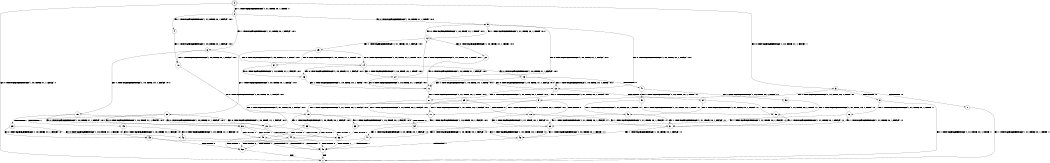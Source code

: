 digraph BCG {
size = "7, 10.5";
center = TRUE;
node [shape = circle];
0 [peripheries = 2];
0 -> 1 [label = "EX !0 !ATOMIC_EXCH_BRANCH (1, +0, TRUE, +1, 1, FALSE) !::"];
0 -> 2 [label = "EX !1 !ATOMIC_EXCH_BRANCH (1, +1, TRUE, +0, 1, TRUE) !::"];
0 -> 3 [label = "EX !0 !ATOMIC_EXCH_BRANCH (1, +0, TRUE, +1, 1, FALSE) !::"];
2 -> 4 [label = "EX !1 !ATOMIC_EXCH_BRANCH (1, +1, TRUE, +0, 1, FALSE) !:0:1:"];
2 -> 5 [label = "EX !0 !ATOMIC_EXCH_BRANCH (1, +0, TRUE, +1, 1, TRUE) !:0:1:"];
2 -> 6 [label = "EX !1 !ATOMIC_EXCH_BRANCH (1, +1, TRUE, +0, 1, FALSE) !:0:1:"];
3 -> 7 [label = "TERMINATE !0"];
3 -> 8 [label = "TERMINATE !0"];
3 -> 9 [label = "EX !1 !ATOMIC_EXCH_BRANCH (1, +1, TRUE, +0, 1, TRUE) !:0:"];
4 -> 10 [label = "EX !1 !ATOMIC_EXCH_BRANCH (1, +0, TRUE, +0, 1, FALSE) !:0:1:"];
5 -> 11 [label = "EX !0 !ATOMIC_EXCH_BRANCH (1, +0, TRUE, +1, 1, FALSE) !:0:1:"];
5 -> 12 [label = "EX !1 !ATOMIC_EXCH_BRANCH (1, +1, TRUE, +0, 1, TRUE) !:0:1:"];
5 -> 13 [label = "EX !0 !ATOMIC_EXCH_BRANCH (1, +0, TRUE, +1, 1, FALSE) !:0:1:"];
6 -> 10 [label = "EX !1 !ATOMIC_EXCH_BRANCH (1, +0, TRUE, +0, 1, FALSE) !:0:1:"];
6 -> 14 [label = "EX !0 !ATOMIC_EXCH_BRANCH (1, +0, TRUE, +1, 1, TRUE) !:0:1:"];
6 -> 15 [label = "EX !1 !ATOMIC_EXCH_BRANCH (1, +0, TRUE, +0, 1, FALSE) !:0:1:"];
7 -> 1 [label = "EX !1 !ATOMIC_EXCH_BRANCH (1, +1, TRUE, +0, 1, TRUE) !::"];
8 -> 1 [label = "EX !1 !ATOMIC_EXCH_BRANCH (1, +1, TRUE, +0, 1, TRUE) !::"];
8 -> 16 [label = "EX !1 !ATOMIC_EXCH_BRANCH (1, +1, TRUE, +0, 1, TRUE) !::"];
9 -> 17 [label = "EX !1 !ATOMIC_EXCH_BRANCH (1, +1, TRUE, +0, 1, FALSE) !:0:1:"];
9 -> 18 [label = "TERMINATE !0"];
9 -> 19 [label = "EX !1 !ATOMIC_EXCH_BRANCH (1, +1, TRUE, +0, 1, FALSE) !:0:1:"];
10 -> 20 [label = "EX !0 !ATOMIC_EXCH_BRANCH (1, +0, TRUE, +1, 1, FALSE) !:0:1:"];
11 -> 21 [label = "EX !1 !ATOMIC_EXCH_BRANCH (1, +1, TRUE, +0, 1, TRUE) !:0:1:"];
12 -> 22 [label = "EX !0 !ATOMIC_EXCH_BRANCH (1, +0, TRUE, +1, 1, TRUE) !:0:1:"];
12 -> 23 [label = "EX !1 !ATOMIC_EXCH_BRANCH (1, +1, TRUE, +0, 1, FALSE) !:0:1:"];
12 -> 5 [label = "EX !0 !ATOMIC_EXCH_BRANCH (1, +0, TRUE, +1, 1, TRUE) !:0:1:"];
13 -> 21 [label = "EX !1 !ATOMIC_EXCH_BRANCH (1, +1, TRUE, +0, 1, TRUE) !:0:1:"];
13 -> 24 [label = "TERMINATE !0"];
13 -> 25 [label = "EX !1 !ATOMIC_EXCH_BRANCH (1, +1, TRUE, +0, 1, TRUE) !:0:1:"];
14 -> 26 [label = "EX !0 !ATOMIC_EXCH_BRANCH (1, +0, TRUE, +1, 1, FALSE) !:0:1:"];
14 -> 27 [label = "EX !1 !ATOMIC_EXCH_BRANCH (1, +0, TRUE, +0, 1, TRUE) !:0:1:"];
14 -> 28 [label = "EX !0 !ATOMIC_EXCH_BRANCH (1, +0, TRUE, +1, 1, FALSE) !:0:1:"];
15 -> 20 [label = "EX !0 !ATOMIC_EXCH_BRANCH (1, +0, TRUE, +1, 1, FALSE) !:0:1:"];
15 -> 29 [label = "TERMINATE !1"];
15 -> 30 [label = "EX !0 !ATOMIC_EXCH_BRANCH (1, +0, TRUE, +1, 1, FALSE) !:0:1:"];
16 -> 31 [label = "EX !1 !ATOMIC_EXCH_BRANCH (1, +1, TRUE, +0, 1, FALSE) !:1:"];
16 -> 32 [label = "EX !1 !ATOMIC_EXCH_BRANCH (1, +1, TRUE, +0, 1, FALSE) !:1:"];
17 -> 33 [label = "EX !1 !ATOMIC_EXCH_BRANCH (1, +0, TRUE, +0, 1, FALSE) !:0:1:"];
18 -> 31 [label = "EX !1 !ATOMIC_EXCH_BRANCH (1, +1, TRUE, +0, 1, FALSE) !:1:"];
18 -> 32 [label = "EX !1 !ATOMIC_EXCH_BRANCH (1, +1, TRUE, +0, 1, FALSE) !:1:"];
19 -> 33 [label = "EX !1 !ATOMIC_EXCH_BRANCH (1, +0, TRUE, +0, 1, FALSE) !:0:1:"];
19 -> 34 [label = "TERMINATE !0"];
19 -> 35 [label = "EX !1 !ATOMIC_EXCH_BRANCH (1, +0, TRUE, +0, 1, FALSE) !:0:1:"];
20 -> 36 [label = "TERMINATE !0"];
21 -> 17 [label = "EX !1 !ATOMIC_EXCH_BRANCH (1, +1, TRUE, +0, 1, FALSE) !:0:1:"];
22 -> 11 [label = "EX !0 !ATOMIC_EXCH_BRANCH (1, +0, TRUE, +1, 1, FALSE) !:0:1:"];
23 -> 37 [label = "EX !0 !ATOMIC_EXCH_BRANCH (1, +0, TRUE, +1, 1, TRUE) !:0:1:"];
23 -> 38 [label = "EX !1 !ATOMIC_EXCH_BRANCH (1, +0, TRUE, +0, 1, FALSE) !:0:1:"];
23 -> 14 [label = "EX !0 !ATOMIC_EXCH_BRANCH (1, +0, TRUE, +1, 1, TRUE) !:0:1:"];
24 -> 39 [label = "EX !1 !ATOMIC_EXCH_BRANCH (1, +1, TRUE, +0, 1, TRUE) !:1:"];
24 -> 40 [label = "EX !1 !ATOMIC_EXCH_BRANCH (1, +1, TRUE, +0, 1, TRUE) !:1:"];
25 -> 17 [label = "EX !1 !ATOMIC_EXCH_BRANCH (1, +1, TRUE, +0, 1, FALSE) !:0:1:"];
25 -> 18 [label = "TERMINATE !0"];
25 -> 19 [label = "EX !1 !ATOMIC_EXCH_BRANCH (1, +1, TRUE, +0, 1, FALSE) !:0:1:"];
26 -> 11 [label = "EX !1 !ATOMIC_EXCH_BRANCH (1, +0, TRUE, +0, 1, TRUE) !:0:1:"];
27 -> 11 [label = "EX !0 !ATOMIC_EXCH_BRANCH (1, +0, TRUE, +1, 1, FALSE) !:0:1:"];
27 -> 12 [label = "EX !1 !ATOMIC_EXCH_BRANCH (1, +1, TRUE, +0, 1, TRUE) !:0:1:"];
27 -> 13 [label = "EX !0 !ATOMIC_EXCH_BRANCH (1, +0, TRUE, +1, 1, FALSE) !:0:1:"];
28 -> 11 [label = "EX !1 !ATOMIC_EXCH_BRANCH (1, +0, TRUE, +0, 1, TRUE) !:0:1:"];
28 -> 41 [label = "TERMINATE !0"];
28 -> 13 [label = "EX !1 !ATOMIC_EXCH_BRANCH (1, +0, TRUE, +0, 1, TRUE) !:0:1:"];
29 -> 42 [label = "EX !0 !ATOMIC_EXCH_BRANCH (1, +0, TRUE, +1, 1, FALSE) !:0:"];
29 -> 43 [label = "EX !0 !ATOMIC_EXCH_BRANCH (1, +0, TRUE, +1, 1, FALSE) !:0:"];
30 -> 36 [label = "TERMINATE !0"];
30 -> 44 [label = "TERMINATE !1"];
30 -> 45 [label = "TERMINATE !0"];
31 -> 46 [label = "EX !1 !ATOMIC_EXCH_BRANCH (1, +0, TRUE, +0, 1, FALSE) !:1:"];
32 -> 46 [label = "EX !1 !ATOMIC_EXCH_BRANCH (1, +0, TRUE, +0, 1, FALSE) !:1:"];
32 -> 47 [label = "EX !1 !ATOMIC_EXCH_BRANCH (1, +0, TRUE, +0, 1, FALSE) !:1:"];
33 -> 36 [label = "TERMINATE !0"];
34 -> 46 [label = "EX !1 !ATOMIC_EXCH_BRANCH (1, +0, TRUE, +0, 1, FALSE) !:1:"];
34 -> 47 [label = "EX !1 !ATOMIC_EXCH_BRANCH (1, +0, TRUE, +0, 1, FALSE) !:1:"];
35 -> 36 [label = "TERMINATE !0"];
35 -> 44 [label = "TERMINATE !1"];
35 -> 45 [label = "TERMINATE !0"];
36 -> 48 [label = "TERMINATE !1"];
37 -> 26 [label = "EX !0 !ATOMIC_EXCH_BRANCH (1, +0, TRUE, +1, 1, FALSE) !:0:1:"];
38 -> 20 [label = "EX !0 !ATOMIC_EXCH_BRANCH (1, +0, TRUE, +1, 1, FALSE) !:0:1:"];
38 -> 49 [label = "TERMINATE !1"];
38 -> 30 [label = "EX !0 !ATOMIC_EXCH_BRANCH (1, +0, TRUE, +1, 1, FALSE) !:0:1:"];
39 -> 31 [label = "EX !1 !ATOMIC_EXCH_BRANCH (1, +1, TRUE, +0, 1, FALSE) !:1:"];
40 -> 31 [label = "EX !1 !ATOMIC_EXCH_BRANCH (1, +1, TRUE, +0, 1, FALSE) !:1:"];
40 -> 32 [label = "EX !1 !ATOMIC_EXCH_BRANCH (1, +1, TRUE, +0, 1, FALSE) !:1:"];
41 -> 50 [label = "EX !1 !ATOMIC_EXCH_BRANCH (1, +0, TRUE, +0, 1, TRUE) !:1:"];
41 -> 51 [label = "EX !1 !ATOMIC_EXCH_BRANCH (1, +0, TRUE, +0, 1, TRUE) !:1:"];
42 -> 48 [label = "TERMINATE !0"];
43 -> 48 [label = "TERMINATE !0"];
43 -> 52 [label = "TERMINATE !0"];
44 -> 48 [label = "TERMINATE !0"];
44 -> 52 [label = "TERMINATE !0"];
45 -> 48 [label = "TERMINATE !1"];
45 -> 52 [label = "TERMINATE !1"];
46 -> 48 [label = "TERMINATE !1"];
47 -> 48 [label = "TERMINATE !1"];
47 -> 52 [label = "TERMINATE !1"];
48 -> 1 [label = "exit"];
49 -> 42 [label = "EX !0 !ATOMIC_EXCH_BRANCH (1, +0, TRUE, +1, 1, FALSE) !:0:"];
49 -> 43 [label = "EX !0 !ATOMIC_EXCH_BRANCH (1, +0, TRUE, +1, 1, FALSE) !:0:"];
50 -> 39 [label = "EX !1 !ATOMIC_EXCH_BRANCH (1, +1, TRUE, +0, 1, TRUE) !:1:"];
51 -> 39 [label = "EX !1 !ATOMIC_EXCH_BRANCH (1, +1, TRUE, +0, 1, TRUE) !:1:"];
51 -> 40 [label = "EX !1 !ATOMIC_EXCH_BRANCH (1, +1, TRUE, +0, 1, TRUE) !:1:"];
52 -> 1 [label = "exit"];
}
